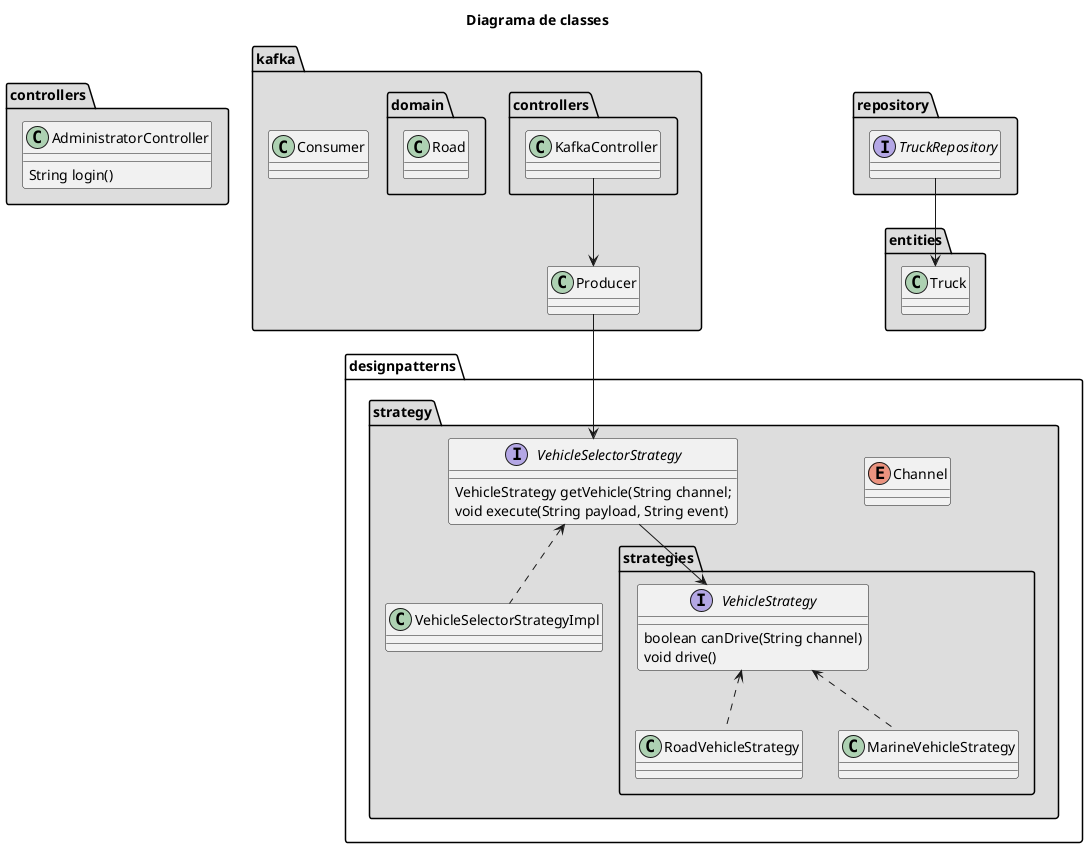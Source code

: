 @startuml

title Diagrama de classes

package controllers #DDDDDD {
    class AdministratorController{
        String login()
    }
}


package designpatterns.strategy #DDDDDD {
    enum Channel{}
    interface VehicleSelectorStrategy{
        VehicleStrategy getVehicle(String channel;
        void execute(String payload, String event)
    }
    class VehicleSelectorStrategyImpl{}

    VehicleSelectorStrategy <.. VehicleSelectorStrategyImpl

    package designpatterns.strategy.strategies #DDDDDD {
        interface VehicleStrategy {
            boolean canDrive(String channel)
            void drive()
        }
        class RoadVehicleStrategy{}
        class MarineVehicleStrategy{}

        VehicleStrategy <.. RoadVehicleStrategy
        VehicleStrategy <.. MarineVehicleStrategy
    }

    VehicleSelectorStrategy --> VehicleStrategy

}

package repository #DDDDDD {
    interface TruckRepository {
        
    }
}


package entities #DDDDDD {
    class Truck {
        
    }
}

TruckRepository --> Truck

package kafka #DDDDDD {
    class Consumer{}
    class Producer {}

    package kafka.controllers #DDDDDD {
        class KafkaController {}
    }

    package kafka.domain #DDDDDD {
        class Road {}
    }

    KafkaController --> Producer
    Producer --> VehicleSelectorStrategy
}

@enduml